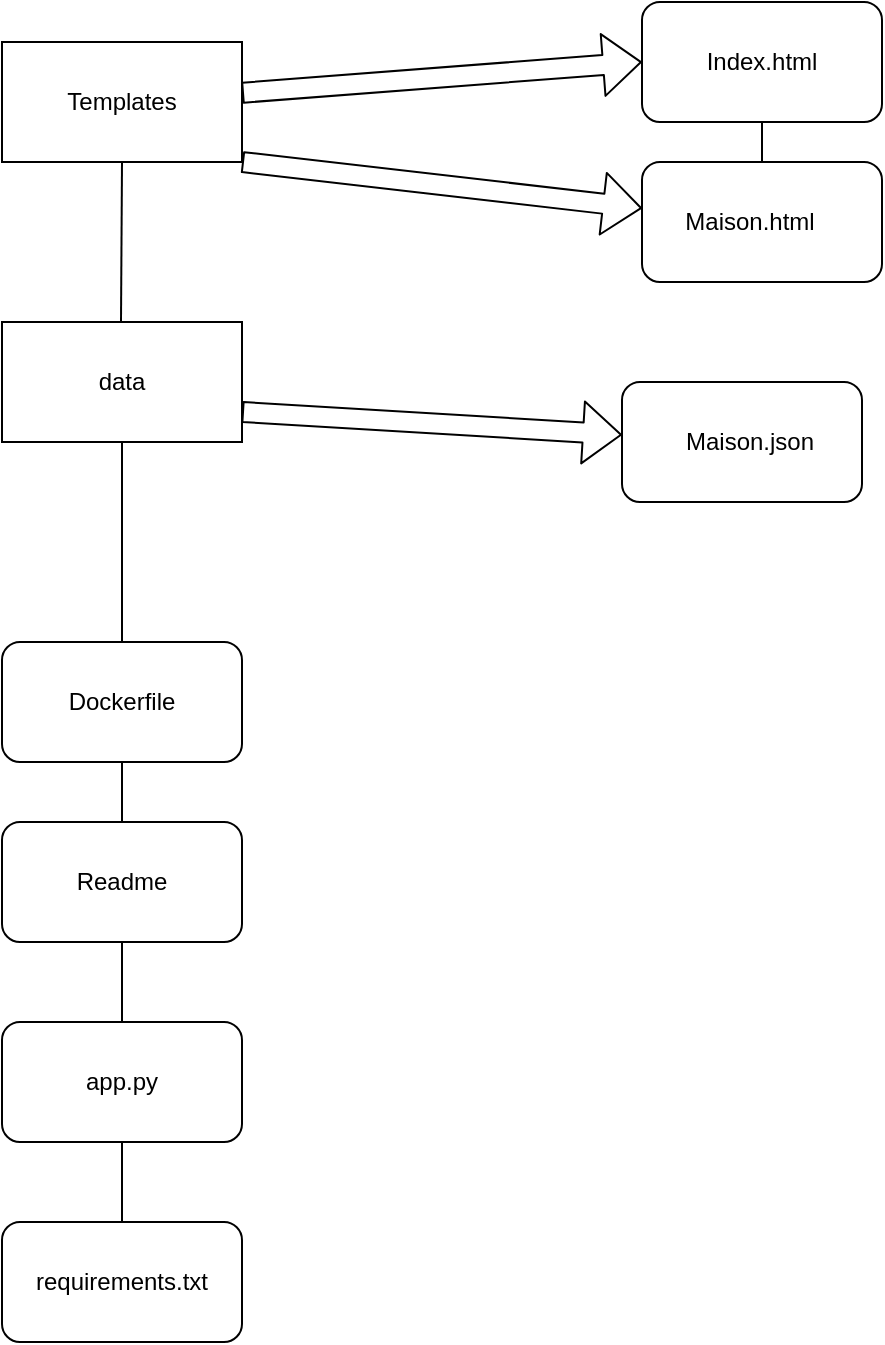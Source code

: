 <mxfile version="15.1.2" type="device"><diagram id="GbJC2TLECm3ZED-kyjto" name="Page-1"><mxGraphModel dx="1038" dy="584" grid="1" gridSize="10" guides="1" tooltips="1" connect="1" arrows="1" fold="1" page="1" pageScale="1" pageWidth="827" pageHeight="1169" math="0" shadow="0"><root><mxCell id="0"/><mxCell id="1" parent="0"/><mxCell id="dpn63KFjnSq2asmz1PvS-8" value="" style="rounded=0;whiteSpace=wrap;html=1;" vertex="1" parent="1"><mxGeometry x="20" y="160" width="120" height="60" as="geometry"/></mxCell><mxCell id="dpn63KFjnSq2asmz1PvS-10" value="" style="rounded=0;whiteSpace=wrap;html=1;" vertex="1" parent="1"><mxGeometry x="20" y="20" width="120" height="60" as="geometry"/></mxCell><mxCell id="dpn63KFjnSq2asmz1PvS-12" value="" style="rounded=1;whiteSpace=wrap;html=1;" vertex="1" parent="1"><mxGeometry x="340" width="120" height="60" as="geometry"/></mxCell><mxCell id="dpn63KFjnSq2asmz1PvS-13" value="" style="rounded=1;whiteSpace=wrap;html=1;" vertex="1" parent="1"><mxGeometry x="340" y="80" width="120" height="60" as="geometry"/></mxCell><mxCell id="dpn63KFjnSq2asmz1PvS-14" value="" style="rounded=1;whiteSpace=wrap;html=1;" vertex="1" parent="1"><mxGeometry x="330" y="190" width="120" height="60" as="geometry"/></mxCell><mxCell id="dpn63KFjnSq2asmz1PvS-15" value="Dockerfile" style="rounded=1;whiteSpace=wrap;html=1;" vertex="1" parent="1"><mxGeometry x="20" y="320" width="120" height="60" as="geometry"/></mxCell><mxCell id="dpn63KFjnSq2asmz1PvS-16" value="" style="rounded=1;whiteSpace=wrap;html=1;" vertex="1" parent="1"><mxGeometry x="20" y="410" width="120" height="60" as="geometry"/></mxCell><mxCell id="dpn63KFjnSq2asmz1PvS-17" value="" style="rounded=1;whiteSpace=wrap;html=1;" vertex="1" parent="1"><mxGeometry x="20" y="510" width="120" height="60" as="geometry"/></mxCell><mxCell id="dpn63KFjnSq2asmz1PvS-18" value="" style="rounded=1;whiteSpace=wrap;html=1;" vertex="1" parent="1"><mxGeometry x="20" y="610" width="120" height="60" as="geometry"/></mxCell><mxCell id="dpn63KFjnSq2asmz1PvS-19" value="Templates" style="text;html=1;strokeColor=none;fillColor=none;align=center;verticalAlign=middle;whiteSpace=wrap;rounded=0;" vertex="1" parent="1"><mxGeometry x="60" y="40" width="40" height="20" as="geometry"/></mxCell><mxCell id="dpn63KFjnSq2asmz1PvS-20" value="Index.html" style="text;html=1;strokeColor=none;fillColor=none;align=center;verticalAlign=middle;whiteSpace=wrap;rounded=0;" vertex="1" parent="1"><mxGeometry x="380" y="20" width="40" height="20" as="geometry"/></mxCell><mxCell id="dpn63KFjnSq2asmz1PvS-21" value="Maison.html" style="text;html=1;strokeColor=none;fillColor=none;align=center;verticalAlign=middle;whiteSpace=wrap;rounded=0;" vertex="1" parent="1"><mxGeometry x="374" y="100" width="40" height="20" as="geometry"/></mxCell><mxCell id="dpn63KFjnSq2asmz1PvS-22" value="data" style="text;html=1;strokeColor=none;fillColor=none;align=center;verticalAlign=middle;whiteSpace=wrap;rounded=0;" vertex="1" parent="1"><mxGeometry x="60" y="180" width="40" height="20" as="geometry"/></mxCell><mxCell id="dpn63KFjnSq2asmz1PvS-23" value="Maison.json" style="text;html=1;strokeColor=none;fillColor=none;align=center;verticalAlign=middle;whiteSpace=wrap;rounded=0;" vertex="1" parent="1"><mxGeometry x="374" y="210" width="40" height="20" as="geometry"/></mxCell><mxCell id="dpn63KFjnSq2asmz1PvS-24" value="Readme" style="text;html=1;strokeColor=none;fillColor=none;align=center;verticalAlign=middle;whiteSpace=wrap;rounded=0;" vertex="1" parent="1"><mxGeometry x="60" y="430" width="40" height="20" as="geometry"/></mxCell><mxCell id="dpn63KFjnSq2asmz1PvS-25" value="app.py" style="text;html=1;strokeColor=none;fillColor=none;align=center;verticalAlign=middle;whiteSpace=wrap;rounded=0;" vertex="1" parent="1"><mxGeometry x="60" y="530" width="40" height="20" as="geometry"/></mxCell><mxCell id="dpn63KFjnSq2asmz1PvS-26" value="requirements.txt" style="text;html=1;strokeColor=none;fillColor=none;align=center;verticalAlign=middle;whiteSpace=wrap;rounded=0;" vertex="1" parent="1"><mxGeometry x="60" y="630" width="40" height="20" as="geometry"/></mxCell><mxCell id="dpn63KFjnSq2asmz1PvS-27" value="" style="endArrow=none;html=1;exitX=0.5;exitY=0;exitDx=0;exitDy=0;entryX=0.5;entryY=1;entryDx=0;entryDy=0;" edge="1" parent="1" source="dpn63KFjnSq2asmz1PvS-15" target="dpn63KFjnSq2asmz1PvS-8"><mxGeometry width="50" height="50" relative="1" as="geometry"><mxPoint x="60" y="300" as="sourcePoint"/><mxPoint x="110" y="250" as="targetPoint"/></mxGeometry></mxCell><mxCell id="dpn63KFjnSq2asmz1PvS-28" value="" style="endArrow=none;html=1;exitX=0.5;exitY=0;exitDx=0;exitDy=0;entryX=0.5;entryY=1;entryDx=0;entryDy=0;" edge="1" parent="1" target="dpn63KFjnSq2asmz1PvS-10"><mxGeometry width="50" height="50" relative="1" as="geometry"><mxPoint x="79.5" y="160" as="sourcePoint"/><mxPoint x="80" y="90" as="targetPoint"/></mxGeometry></mxCell><mxCell id="dpn63KFjnSq2asmz1PvS-30" value="" style="endArrow=none;html=1;entryX=0.5;entryY=1;entryDx=0;entryDy=0;exitX=0.5;exitY=0;exitDx=0;exitDy=0;" edge="1" parent="1" source="dpn63KFjnSq2asmz1PvS-16" target="dpn63KFjnSq2asmz1PvS-15"><mxGeometry width="50" height="50" relative="1" as="geometry"><mxPoint x="220" y="400" as="sourcePoint"/><mxPoint x="270" y="350" as="targetPoint"/></mxGeometry></mxCell><mxCell id="dpn63KFjnSq2asmz1PvS-31" value="" style="endArrow=none;html=1;entryX=0.5;entryY=0;entryDx=0;entryDy=0;exitX=0.5;exitY=1;exitDx=0;exitDy=0;" edge="1" parent="1" source="dpn63KFjnSq2asmz1PvS-16" target="dpn63KFjnSq2asmz1PvS-17"><mxGeometry width="50" height="50" relative="1" as="geometry"><mxPoint x="90" y="420" as="sourcePoint"/><mxPoint x="90" y="390" as="targetPoint"/></mxGeometry></mxCell><mxCell id="dpn63KFjnSq2asmz1PvS-32" value="" style="endArrow=none;html=1;exitX=0.5;exitY=1;exitDx=0;exitDy=0;entryX=0.5;entryY=0;entryDx=0;entryDy=0;" edge="1" parent="1" source="dpn63KFjnSq2asmz1PvS-17" target="dpn63KFjnSq2asmz1PvS-18"><mxGeometry width="50" height="50" relative="1" as="geometry"><mxPoint x="390" y="410" as="sourcePoint"/><mxPoint x="440" y="360" as="targetPoint"/></mxGeometry></mxCell><mxCell id="dpn63KFjnSq2asmz1PvS-33" value="" style="endArrow=none;html=1;entryX=0.5;entryY=1;entryDx=0;entryDy=0;" edge="1" parent="1" target="dpn63KFjnSq2asmz1PvS-12"><mxGeometry width="50" height="50" relative="1" as="geometry"><mxPoint x="400" y="80" as="sourcePoint"/><mxPoint x="430" y="50" as="targetPoint"/></mxGeometry></mxCell><mxCell id="dpn63KFjnSq2asmz1PvS-34" value="" style="shape=flexArrow;endArrow=classic;html=1;entryX=0;entryY=0.5;entryDx=0;entryDy=0;" edge="1" parent="1" source="dpn63KFjnSq2asmz1PvS-10" target="dpn63KFjnSq2asmz1PvS-12"><mxGeometry width="50" height="50" relative="1" as="geometry"><mxPoint x="140" y="100" as="sourcePoint"/><mxPoint x="280" y="60" as="targetPoint"/></mxGeometry></mxCell><mxCell id="dpn63KFjnSq2asmz1PvS-35" value="" style="shape=flexArrow;endArrow=classic;html=1;exitX=1;exitY=1;exitDx=0;exitDy=0;" edge="1" parent="1" source="dpn63KFjnSq2asmz1PvS-10" target="dpn63KFjnSq2asmz1PvS-13"><mxGeometry width="50" height="50" relative="1" as="geometry"><mxPoint x="270" y="170" as="sourcePoint"/><mxPoint x="320" y="120" as="targetPoint"/></mxGeometry></mxCell><mxCell id="dpn63KFjnSq2asmz1PvS-36" value="" style="shape=flexArrow;endArrow=classic;html=1;exitX=1;exitY=0.75;exitDx=0;exitDy=0;" edge="1" parent="1" source="dpn63KFjnSq2asmz1PvS-8" target="dpn63KFjnSq2asmz1PvS-14"><mxGeometry width="50" height="50" relative="1" as="geometry"><mxPoint x="160" y="220" as="sourcePoint"/><mxPoint x="210" y="170" as="targetPoint"/></mxGeometry></mxCell></root></mxGraphModel></diagram></mxfile>